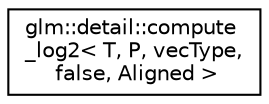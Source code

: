 digraph "Graphical Class Hierarchy"
{
 // LATEX_PDF_SIZE
  edge [fontname="Helvetica",fontsize="10",labelfontname="Helvetica",labelfontsize="10"];
  node [fontname="Helvetica",fontsize="10",shape=record];
  rankdir="LR";
  Node0 [label="glm::detail::compute\l_log2\< T, P, vecType,\l false, Aligned \>",height=0.2,width=0.4,color="black", fillcolor="white", style="filled",URL="$structglm_1_1detail_1_1compute__log2_3_01_t_00_01_p_00_01vec_type_00_01false_00_01_aligned_01_4.html",tooltip=" "];
}
